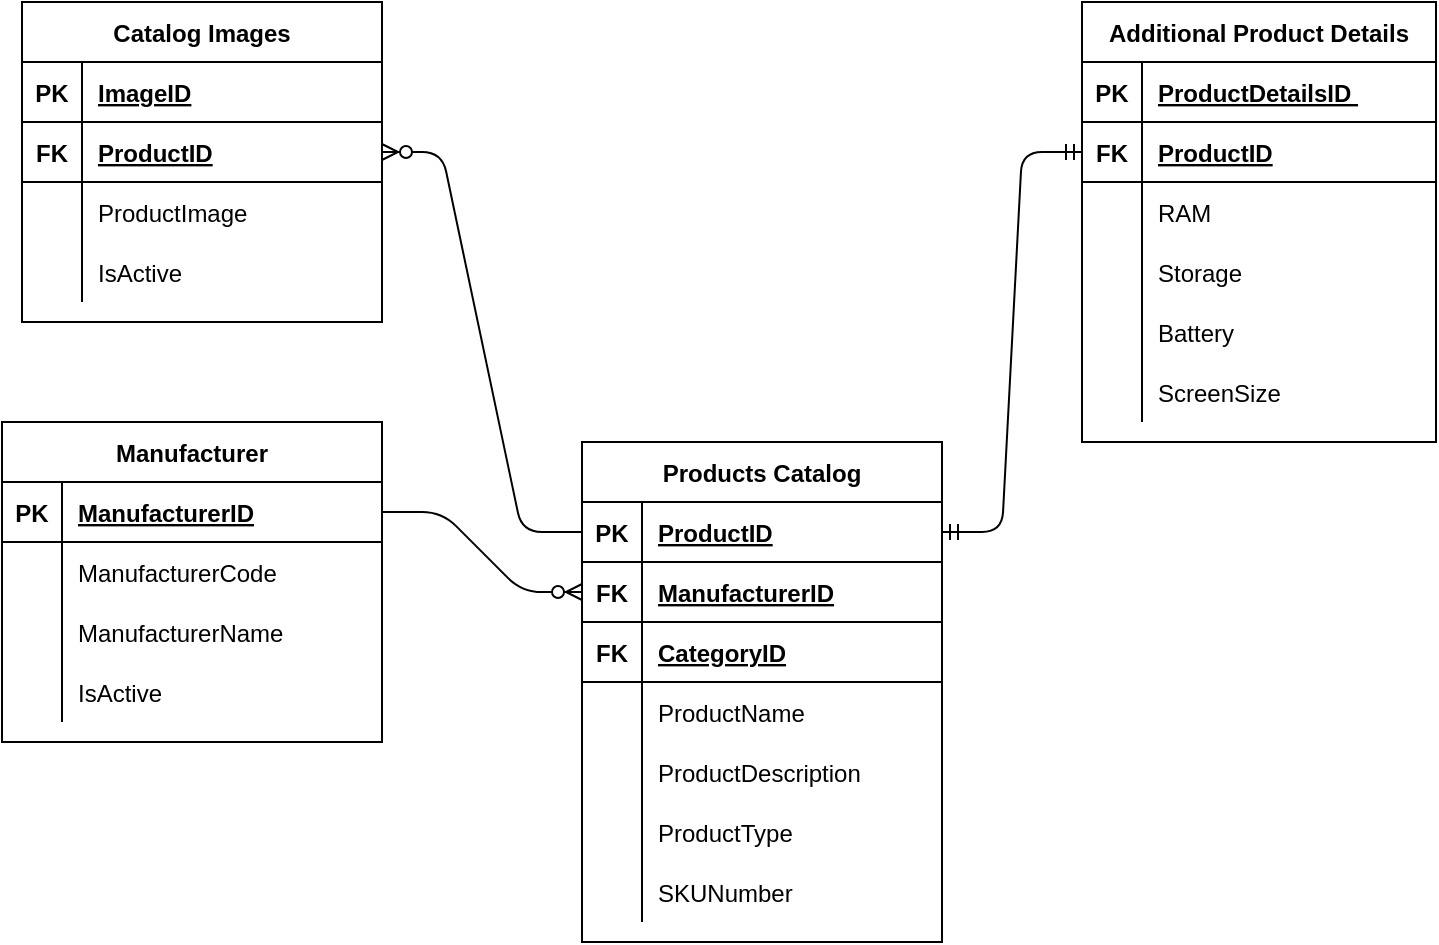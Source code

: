 <mxfile version="14.4.8" type="github">
  <diagram name="Page-1" id="efa7a0a1-bf9b-a30e-e6df-94a7791c09e9">
    <mxGraphModel dx="1460" dy="762" grid="1" gridSize="10" guides="1" tooltips="1" connect="1" arrows="1" fold="1" page="1" pageScale="1" pageWidth="826" pageHeight="1169" background="#ffffff" math="0" shadow="0">
      <root>
        <mxCell id="0" />
        <mxCell id="1" parent="0" />
        <mxCell id="um7V8yeOU8bJLNrAl1ep-114" value="Products Catalog" style="shape=table;startSize=30;container=1;collapsible=1;childLayout=tableLayout;fixedRows=1;rowLines=0;fontStyle=1;align=center;resizeLast=1;" vertex="1" parent="1">
          <mxGeometry x="330" y="250" width="180" height="250" as="geometry" />
        </mxCell>
        <mxCell id="um7V8yeOU8bJLNrAl1ep-115" value="" style="shape=partialRectangle;collapsible=0;dropTarget=0;pointerEvents=0;fillColor=none;top=0;left=0;bottom=1;right=0;points=[[0,0.5],[1,0.5]];portConstraint=eastwest;" vertex="1" parent="um7V8yeOU8bJLNrAl1ep-114">
          <mxGeometry y="30" width="180" height="30" as="geometry" />
        </mxCell>
        <mxCell id="um7V8yeOU8bJLNrAl1ep-116" value="PK" style="shape=partialRectangle;connectable=0;fillColor=none;top=0;left=0;bottom=0;right=0;fontStyle=1;overflow=hidden;" vertex="1" parent="um7V8yeOU8bJLNrAl1ep-115">
          <mxGeometry width="30" height="30" as="geometry" />
        </mxCell>
        <mxCell id="um7V8yeOU8bJLNrAl1ep-117" value="ProductID" style="shape=partialRectangle;connectable=0;fillColor=none;top=0;left=0;bottom=0;right=0;align=left;spacingLeft=6;fontStyle=5;overflow=hidden;" vertex="1" parent="um7V8yeOU8bJLNrAl1ep-115">
          <mxGeometry x="30" width="150" height="30" as="geometry" />
        </mxCell>
        <mxCell id="um7V8yeOU8bJLNrAl1ep-144" style="shape=partialRectangle;collapsible=0;dropTarget=0;pointerEvents=0;fillColor=none;top=0;left=0;bottom=1;right=0;points=[[0,0.5],[1,0.5]];portConstraint=eastwest;" vertex="1" parent="um7V8yeOU8bJLNrAl1ep-114">
          <mxGeometry y="60" width="180" height="30" as="geometry" />
        </mxCell>
        <mxCell id="um7V8yeOU8bJLNrAl1ep-145" value="FK" style="shape=partialRectangle;connectable=0;fillColor=none;top=0;left=0;bottom=0;right=0;fontStyle=1;overflow=hidden;" vertex="1" parent="um7V8yeOU8bJLNrAl1ep-144">
          <mxGeometry width="30" height="30" as="geometry" />
        </mxCell>
        <mxCell id="um7V8yeOU8bJLNrAl1ep-146" value="ManufacturerID" style="shape=partialRectangle;connectable=0;fillColor=none;top=0;left=0;bottom=0;right=0;align=left;spacingLeft=6;fontStyle=5;overflow=hidden;" vertex="1" parent="um7V8yeOU8bJLNrAl1ep-144">
          <mxGeometry x="30" width="150" height="30" as="geometry" />
        </mxCell>
        <mxCell id="um7V8yeOU8bJLNrAl1ep-141" style="shape=partialRectangle;collapsible=0;dropTarget=0;pointerEvents=0;fillColor=none;top=0;left=0;bottom=1;right=0;points=[[0,0.5],[1,0.5]];portConstraint=eastwest;" vertex="1" parent="um7V8yeOU8bJLNrAl1ep-114">
          <mxGeometry y="90" width="180" height="30" as="geometry" />
        </mxCell>
        <mxCell id="um7V8yeOU8bJLNrAl1ep-142" value="FK" style="shape=partialRectangle;connectable=0;fillColor=none;top=0;left=0;bottom=0;right=0;fontStyle=1;overflow=hidden;" vertex="1" parent="um7V8yeOU8bJLNrAl1ep-141">
          <mxGeometry width="30" height="30" as="geometry" />
        </mxCell>
        <mxCell id="um7V8yeOU8bJLNrAl1ep-143" value="CategoryID" style="shape=partialRectangle;connectable=0;fillColor=none;top=0;left=0;bottom=0;right=0;align=left;spacingLeft=6;fontStyle=5;overflow=hidden;" vertex="1" parent="um7V8yeOU8bJLNrAl1ep-141">
          <mxGeometry x="30" width="150" height="30" as="geometry" />
        </mxCell>
        <mxCell id="um7V8yeOU8bJLNrAl1ep-118" value="" style="shape=partialRectangle;collapsible=0;dropTarget=0;pointerEvents=0;fillColor=none;top=0;left=0;bottom=0;right=0;points=[[0,0.5],[1,0.5]];portConstraint=eastwest;" vertex="1" parent="um7V8yeOU8bJLNrAl1ep-114">
          <mxGeometry y="120" width="180" height="30" as="geometry" />
        </mxCell>
        <mxCell id="um7V8yeOU8bJLNrAl1ep-119" value="" style="shape=partialRectangle;connectable=0;fillColor=none;top=0;left=0;bottom=0;right=0;editable=1;overflow=hidden;" vertex="1" parent="um7V8yeOU8bJLNrAl1ep-118">
          <mxGeometry width="30" height="30" as="geometry" />
        </mxCell>
        <mxCell id="um7V8yeOU8bJLNrAl1ep-120" value="ProductName" style="shape=partialRectangle;connectable=0;fillColor=none;top=0;left=0;bottom=0;right=0;align=left;spacingLeft=6;overflow=hidden;" vertex="1" parent="um7V8yeOU8bJLNrAl1ep-118">
          <mxGeometry x="30" width="150" height="30" as="geometry" />
        </mxCell>
        <mxCell id="um7V8yeOU8bJLNrAl1ep-121" value="" style="shape=partialRectangle;collapsible=0;dropTarget=0;pointerEvents=0;fillColor=none;top=0;left=0;bottom=0;right=0;points=[[0,0.5],[1,0.5]];portConstraint=eastwest;" vertex="1" parent="um7V8yeOU8bJLNrAl1ep-114">
          <mxGeometry y="150" width="180" height="30" as="geometry" />
        </mxCell>
        <mxCell id="um7V8yeOU8bJLNrAl1ep-122" value="" style="shape=partialRectangle;connectable=0;fillColor=none;top=0;left=0;bottom=0;right=0;editable=1;overflow=hidden;" vertex="1" parent="um7V8yeOU8bJLNrAl1ep-121">
          <mxGeometry width="30" height="30" as="geometry" />
        </mxCell>
        <mxCell id="um7V8yeOU8bJLNrAl1ep-123" value="ProductDescription" style="shape=partialRectangle;connectable=0;fillColor=none;top=0;left=0;bottom=0;right=0;align=left;spacingLeft=6;overflow=hidden;" vertex="1" parent="um7V8yeOU8bJLNrAl1ep-121">
          <mxGeometry x="30" width="150" height="30" as="geometry" />
        </mxCell>
        <mxCell id="um7V8yeOU8bJLNrAl1ep-124" value="" style="shape=partialRectangle;collapsible=0;dropTarget=0;pointerEvents=0;fillColor=none;top=0;left=0;bottom=0;right=0;points=[[0,0.5],[1,0.5]];portConstraint=eastwest;" vertex="1" parent="um7V8yeOU8bJLNrAl1ep-114">
          <mxGeometry y="180" width="180" height="30" as="geometry" />
        </mxCell>
        <mxCell id="um7V8yeOU8bJLNrAl1ep-125" value="" style="shape=partialRectangle;connectable=0;fillColor=none;top=0;left=0;bottom=0;right=0;editable=1;overflow=hidden;" vertex="1" parent="um7V8yeOU8bJLNrAl1ep-124">
          <mxGeometry width="30" height="30" as="geometry" />
        </mxCell>
        <mxCell id="um7V8yeOU8bJLNrAl1ep-126" value="ProductType" style="shape=partialRectangle;connectable=0;fillColor=none;top=0;left=0;bottom=0;right=0;align=left;spacingLeft=6;overflow=hidden;" vertex="1" parent="um7V8yeOU8bJLNrAl1ep-124">
          <mxGeometry x="30" width="150" height="30" as="geometry" />
        </mxCell>
        <mxCell id="um7V8yeOU8bJLNrAl1ep-147" style="shape=partialRectangle;collapsible=0;dropTarget=0;pointerEvents=0;fillColor=none;top=0;left=0;bottom=0;right=0;points=[[0,0.5],[1,0.5]];portConstraint=eastwest;" vertex="1" parent="um7V8yeOU8bJLNrAl1ep-114">
          <mxGeometry y="210" width="180" height="30" as="geometry" />
        </mxCell>
        <mxCell id="um7V8yeOU8bJLNrAl1ep-148" style="shape=partialRectangle;connectable=0;fillColor=none;top=0;left=0;bottom=0;right=0;editable=1;overflow=hidden;" vertex="1" parent="um7V8yeOU8bJLNrAl1ep-147">
          <mxGeometry width="30" height="30" as="geometry" />
        </mxCell>
        <mxCell id="um7V8yeOU8bJLNrAl1ep-149" value="SKUNumber" style="shape=partialRectangle;connectable=0;fillColor=none;top=0;left=0;bottom=0;right=0;align=left;spacingLeft=6;overflow=hidden;" vertex="1" parent="um7V8yeOU8bJLNrAl1ep-147">
          <mxGeometry x="30" width="150" height="30" as="geometry" />
        </mxCell>
        <mxCell id="um7V8yeOU8bJLNrAl1ep-151" value="Catalog Images" style="shape=table;startSize=30;container=1;collapsible=1;childLayout=tableLayout;fixedRows=1;rowLines=0;fontStyle=1;align=center;resizeLast=1;" vertex="1" parent="1">
          <mxGeometry x="50" y="30" width="180" height="160" as="geometry" />
        </mxCell>
        <mxCell id="um7V8yeOU8bJLNrAl1ep-152" value="" style="shape=partialRectangle;collapsible=0;dropTarget=0;pointerEvents=0;fillColor=none;top=0;left=0;bottom=1;right=0;points=[[0,0.5],[1,0.5]];portConstraint=eastwest;" vertex="1" parent="um7V8yeOU8bJLNrAl1ep-151">
          <mxGeometry y="30" width="180" height="30" as="geometry" />
        </mxCell>
        <mxCell id="um7V8yeOU8bJLNrAl1ep-153" value="PK" style="shape=partialRectangle;connectable=0;fillColor=none;top=0;left=0;bottom=0;right=0;fontStyle=1;overflow=hidden;" vertex="1" parent="um7V8yeOU8bJLNrAl1ep-152">
          <mxGeometry width="30" height="30" as="geometry" />
        </mxCell>
        <mxCell id="um7V8yeOU8bJLNrAl1ep-154" value="ImageID" style="shape=partialRectangle;connectable=0;fillColor=none;top=0;left=0;bottom=0;right=0;align=left;spacingLeft=6;fontStyle=5;overflow=hidden;" vertex="1" parent="um7V8yeOU8bJLNrAl1ep-152">
          <mxGeometry x="30" width="150" height="30" as="geometry" />
        </mxCell>
        <mxCell id="um7V8yeOU8bJLNrAl1ep-167" style="shape=partialRectangle;collapsible=0;dropTarget=0;pointerEvents=0;fillColor=none;top=0;left=0;bottom=1;right=0;points=[[0,0.5],[1,0.5]];portConstraint=eastwest;" vertex="1" parent="um7V8yeOU8bJLNrAl1ep-151">
          <mxGeometry y="60" width="180" height="30" as="geometry" />
        </mxCell>
        <mxCell id="um7V8yeOU8bJLNrAl1ep-168" value="FK" style="shape=partialRectangle;connectable=0;fillColor=none;top=0;left=0;bottom=0;right=0;fontStyle=1;overflow=hidden;" vertex="1" parent="um7V8yeOU8bJLNrAl1ep-167">
          <mxGeometry width="30" height="30" as="geometry" />
        </mxCell>
        <mxCell id="um7V8yeOU8bJLNrAl1ep-169" value="ProductID" style="shape=partialRectangle;connectable=0;fillColor=none;top=0;left=0;bottom=0;right=0;align=left;spacingLeft=6;fontStyle=5;overflow=hidden;" vertex="1" parent="um7V8yeOU8bJLNrAl1ep-167">
          <mxGeometry x="30" width="150" height="30" as="geometry" />
        </mxCell>
        <mxCell id="um7V8yeOU8bJLNrAl1ep-155" value="" style="shape=partialRectangle;collapsible=0;dropTarget=0;pointerEvents=0;fillColor=none;top=0;left=0;bottom=0;right=0;points=[[0,0.5],[1,0.5]];portConstraint=eastwest;" vertex="1" parent="um7V8yeOU8bJLNrAl1ep-151">
          <mxGeometry y="90" width="180" height="30" as="geometry" />
        </mxCell>
        <mxCell id="um7V8yeOU8bJLNrAl1ep-156" value="" style="shape=partialRectangle;connectable=0;fillColor=none;top=0;left=0;bottom=0;right=0;editable=1;overflow=hidden;" vertex="1" parent="um7V8yeOU8bJLNrAl1ep-155">
          <mxGeometry width="30" height="30" as="geometry" />
        </mxCell>
        <mxCell id="um7V8yeOU8bJLNrAl1ep-157" value="ProductImage" style="shape=partialRectangle;connectable=0;fillColor=none;top=0;left=0;bottom=0;right=0;align=left;spacingLeft=6;overflow=hidden;" vertex="1" parent="um7V8yeOU8bJLNrAl1ep-155">
          <mxGeometry x="30" width="150" height="30" as="geometry" />
        </mxCell>
        <mxCell id="um7V8yeOU8bJLNrAl1ep-158" value="" style="shape=partialRectangle;collapsible=0;dropTarget=0;pointerEvents=0;fillColor=none;top=0;left=0;bottom=0;right=0;points=[[0,0.5],[1,0.5]];portConstraint=eastwest;" vertex="1" parent="um7V8yeOU8bJLNrAl1ep-151">
          <mxGeometry y="120" width="180" height="30" as="geometry" />
        </mxCell>
        <mxCell id="um7V8yeOU8bJLNrAl1ep-159" value="" style="shape=partialRectangle;connectable=0;fillColor=none;top=0;left=0;bottom=0;right=0;editable=1;overflow=hidden;" vertex="1" parent="um7V8yeOU8bJLNrAl1ep-158">
          <mxGeometry width="30" height="30" as="geometry" />
        </mxCell>
        <mxCell id="um7V8yeOU8bJLNrAl1ep-160" value="IsActive" style="shape=partialRectangle;connectable=0;fillColor=none;top=0;left=0;bottom=0;right=0;align=left;spacingLeft=6;overflow=hidden;" vertex="1" parent="um7V8yeOU8bJLNrAl1ep-158">
          <mxGeometry x="30" width="150" height="30" as="geometry" />
        </mxCell>
        <mxCell id="um7V8yeOU8bJLNrAl1ep-171" value="Manufacturer" style="shape=table;startSize=30;container=1;collapsible=1;childLayout=tableLayout;fixedRows=1;rowLines=0;fontStyle=1;align=center;resizeLast=1;" vertex="1" parent="1">
          <mxGeometry x="40" y="240" width="190" height="160" as="geometry" />
        </mxCell>
        <mxCell id="um7V8yeOU8bJLNrAl1ep-172" value="" style="shape=partialRectangle;collapsible=0;dropTarget=0;pointerEvents=0;fillColor=none;top=0;left=0;bottom=1;right=0;points=[[0,0.5],[1,0.5]];portConstraint=eastwest;" vertex="1" parent="um7V8yeOU8bJLNrAl1ep-171">
          <mxGeometry y="30" width="190" height="30" as="geometry" />
        </mxCell>
        <mxCell id="um7V8yeOU8bJLNrAl1ep-173" value="PK" style="shape=partialRectangle;connectable=0;fillColor=none;top=0;left=0;bottom=0;right=0;fontStyle=1;overflow=hidden;" vertex="1" parent="um7V8yeOU8bJLNrAl1ep-172">
          <mxGeometry width="30" height="30" as="geometry" />
        </mxCell>
        <mxCell id="um7V8yeOU8bJLNrAl1ep-174" value="ManufacturerID" style="shape=partialRectangle;connectable=0;fillColor=none;top=0;left=0;bottom=0;right=0;align=left;spacingLeft=6;fontStyle=5;overflow=hidden;" vertex="1" parent="um7V8yeOU8bJLNrAl1ep-172">
          <mxGeometry x="30" width="160" height="30" as="geometry" />
        </mxCell>
        <mxCell id="um7V8yeOU8bJLNrAl1ep-178" value="" style="shape=partialRectangle;collapsible=0;dropTarget=0;pointerEvents=0;fillColor=none;top=0;left=0;bottom=0;right=0;points=[[0,0.5],[1,0.5]];portConstraint=eastwest;" vertex="1" parent="um7V8yeOU8bJLNrAl1ep-171">
          <mxGeometry y="60" width="190" height="30" as="geometry" />
        </mxCell>
        <mxCell id="um7V8yeOU8bJLNrAl1ep-179" value="" style="shape=partialRectangle;connectable=0;fillColor=none;top=0;left=0;bottom=0;right=0;editable=1;overflow=hidden;" vertex="1" parent="um7V8yeOU8bJLNrAl1ep-178">
          <mxGeometry width="30" height="30" as="geometry" />
        </mxCell>
        <mxCell id="um7V8yeOU8bJLNrAl1ep-180" value="ManufacturerCode" style="shape=partialRectangle;connectable=0;fillColor=none;top=0;left=0;bottom=0;right=0;align=left;spacingLeft=6;overflow=hidden;" vertex="1" parent="um7V8yeOU8bJLNrAl1ep-178">
          <mxGeometry x="30" width="160" height="30" as="geometry" />
        </mxCell>
        <mxCell id="um7V8yeOU8bJLNrAl1ep-181" value="" style="shape=partialRectangle;collapsible=0;dropTarget=0;pointerEvents=0;fillColor=none;top=0;left=0;bottom=0;right=0;points=[[0,0.5],[1,0.5]];portConstraint=eastwest;" vertex="1" parent="um7V8yeOU8bJLNrAl1ep-171">
          <mxGeometry y="90" width="190" height="30" as="geometry" />
        </mxCell>
        <mxCell id="um7V8yeOU8bJLNrAl1ep-182" value="" style="shape=partialRectangle;connectable=0;fillColor=none;top=0;left=0;bottom=0;right=0;editable=1;overflow=hidden;" vertex="1" parent="um7V8yeOU8bJLNrAl1ep-181">
          <mxGeometry width="30" height="30" as="geometry" />
        </mxCell>
        <mxCell id="um7V8yeOU8bJLNrAl1ep-183" value="ManufacturerName" style="shape=partialRectangle;connectable=0;fillColor=none;top=0;left=0;bottom=0;right=0;align=left;spacingLeft=6;overflow=hidden;" vertex="1" parent="um7V8yeOU8bJLNrAl1ep-181">
          <mxGeometry x="30" width="160" height="30" as="geometry" />
        </mxCell>
        <mxCell id="um7V8yeOU8bJLNrAl1ep-187" style="shape=partialRectangle;collapsible=0;dropTarget=0;pointerEvents=0;fillColor=none;top=0;left=0;bottom=0;right=0;points=[[0,0.5],[1,0.5]];portConstraint=eastwest;" vertex="1" parent="um7V8yeOU8bJLNrAl1ep-171">
          <mxGeometry y="120" width="190" height="30" as="geometry" />
        </mxCell>
        <mxCell id="um7V8yeOU8bJLNrAl1ep-188" style="shape=partialRectangle;connectable=0;fillColor=none;top=0;left=0;bottom=0;right=0;editable=1;overflow=hidden;" vertex="1" parent="um7V8yeOU8bJLNrAl1ep-187">
          <mxGeometry width="30" height="30" as="geometry" />
        </mxCell>
        <mxCell id="um7V8yeOU8bJLNrAl1ep-189" value="IsActive" style="shape=partialRectangle;connectable=0;fillColor=none;top=0;left=0;bottom=0;right=0;align=left;spacingLeft=6;overflow=hidden;" vertex="1" parent="um7V8yeOU8bJLNrAl1ep-187">
          <mxGeometry x="30" width="160" height="30" as="geometry" />
        </mxCell>
        <mxCell id="um7V8yeOU8bJLNrAl1ep-191" value="" style="edgeStyle=entityRelationEdgeStyle;fontSize=12;html=1;endArrow=ERzeroToMany;endFill=1;exitX=0;exitY=0.5;exitDx=0;exitDy=0;entryX=1;entryY=0.5;entryDx=0;entryDy=0;" edge="1" parent="1" source="um7V8yeOU8bJLNrAl1ep-115" target="um7V8yeOU8bJLNrAl1ep-167">
          <mxGeometry width="100" height="100" relative="1" as="geometry">
            <mxPoint x="480" y="440" as="sourcePoint" />
            <mxPoint x="270" y="200" as="targetPoint" />
          </mxGeometry>
        </mxCell>
        <mxCell id="um7V8yeOU8bJLNrAl1ep-193" value="" style="edgeStyle=entityRelationEdgeStyle;fontSize=12;html=1;endArrow=ERzeroToMany;endFill=1;entryX=0;entryY=0.5;entryDx=0;entryDy=0;" edge="1" parent="1" source="um7V8yeOU8bJLNrAl1ep-172" target="um7V8yeOU8bJLNrAl1ep-144">
          <mxGeometry width="100" height="100" relative="1" as="geometry">
            <mxPoint x="263" y="285" as="sourcePoint" />
            <mxPoint x="303" y="115" as="targetPoint" />
          </mxGeometry>
        </mxCell>
        <mxCell id="um7V8yeOU8bJLNrAl1ep-194" value="Additional Product Details" style="shape=table;startSize=30;container=1;collapsible=1;childLayout=tableLayout;fixedRows=1;rowLines=0;fontStyle=1;align=center;resizeLast=1;" vertex="1" parent="1">
          <mxGeometry x="580" y="30" width="177" height="220" as="geometry" />
        </mxCell>
        <mxCell id="um7V8yeOU8bJLNrAl1ep-195" value="" style="shape=partialRectangle;collapsible=0;dropTarget=0;pointerEvents=0;fillColor=none;top=0;left=0;bottom=1;right=0;points=[[0,0.5],[1,0.5]];portConstraint=eastwest;" vertex="1" parent="um7V8yeOU8bJLNrAl1ep-194">
          <mxGeometry y="30" width="177" height="30" as="geometry" />
        </mxCell>
        <mxCell id="um7V8yeOU8bJLNrAl1ep-196" value="PK" style="shape=partialRectangle;connectable=0;fillColor=none;top=0;left=0;bottom=0;right=0;fontStyle=1;overflow=hidden;" vertex="1" parent="um7V8yeOU8bJLNrAl1ep-195">
          <mxGeometry width="30" height="30" as="geometry" />
        </mxCell>
        <mxCell id="um7V8yeOU8bJLNrAl1ep-197" value="ProductDetailsID " style="shape=partialRectangle;connectable=0;fillColor=none;top=0;left=0;bottom=0;right=0;align=left;spacingLeft=6;fontStyle=5;overflow=hidden;" vertex="1" parent="um7V8yeOU8bJLNrAl1ep-195">
          <mxGeometry x="30" width="147" height="30" as="geometry" />
        </mxCell>
        <mxCell id="um7V8yeOU8bJLNrAl1ep-207" style="shape=partialRectangle;collapsible=0;dropTarget=0;pointerEvents=0;fillColor=none;top=0;left=0;bottom=1;right=0;points=[[0,0.5],[1,0.5]];portConstraint=eastwest;" vertex="1" parent="um7V8yeOU8bJLNrAl1ep-194">
          <mxGeometry y="60" width="177" height="30" as="geometry" />
        </mxCell>
        <mxCell id="um7V8yeOU8bJLNrAl1ep-208" value="FK" style="shape=partialRectangle;connectable=0;fillColor=none;top=0;left=0;bottom=0;right=0;fontStyle=1;overflow=hidden;" vertex="1" parent="um7V8yeOU8bJLNrAl1ep-207">
          <mxGeometry width="30" height="30" as="geometry" />
        </mxCell>
        <mxCell id="um7V8yeOU8bJLNrAl1ep-209" value="ProductID" style="shape=partialRectangle;connectable=0;fillColor=none;top=0;left=0;bottom=0;right=0;align=left;spacingLeft=6;fontStyle=5;overflow=hidden;" vertex="1" parent="um7V8yeOU8bJLNrAl1ep-207">
          <mxGeometry x="30" width="147" height="30" as="geometry" />
        </mxCell>
        <mxCell id="um7V8yeOU8bJLNrAl1ep-198" value="" style="shape=partialRectangle;collapsible=0;dropTarget=0;pointerEvents=0;fillColor=none;top=0;left=0;bottom=0;right=0;points=[[0,0.5],[1,0.5]];portConstraint=eastwest;" vertex="1" parent="um7V8yeOU8bJLNrAl1ep-194">
          <mxGeometry y="90" width="177" height="30" as="geometry" />
        </mxCell>
        <mxCell id="um7V8yeOU8bJLNrAl1ep-199" value="" style="shape=partialRectangle;connectable=0;fillColor=none;top=0;left=0;bottom=0;right=0;editable=1;overflow=hidden;" vertex="1" parent="um7V8yeOU8bJLNrAl1ep-198">
          <mxGeometry width="30" height="30" as="geometry" />
        </mxCell>
        <mxCell id="um7V8yeOU8bJLNrAl1ep-200" value="RAM" style="shape=partialRectangle;connectable=0;fillColor=none;top=0;left=0;bottom=0;right=0;align=left;spacingLeft=6;overflow=hidden;" vertex="1" parent="um7V8yeOU8bJLNrAl1ep-198">
          <mxGeometry x="30" width="147" height="30" as="geometry" />
        </mxCell>
        <mxCell id="um7V8yeOU8bJLNrAl1ep-201" value="" style="shape=partialRectangle;collapsible=0;dropTarget=0;pointerEvents=0;fillColor=none;top=0;left=0;bottom=0;right=0;points=[[0,0.5],[1,0.5]];portConstraint=eastwest;" vertex="1" parent="um7V8yeOU8bJLNrAl1ep-194">
          <mxGeometry y="120" width="177" height="30" as="geometry" />
        </mxCell>
        <mxCell id="um7V8yeOU8bJLNrAl1ep-202" value="" style="shape=partialRectangle;connectable=0;fillColor=none;top=0;left=0;bottom=0;right=0;editable=1;overflow=hidden;" vertex="1" parent="um7V8yeOU8bJLNrAl1ep-201">
          <mxGeometry width="30" height="30" as="geometry" />
        </mxCell>
        <mxCell id="um7V8yeOU8bJLNrAl1ep-203" value="Storage" style="shape=partialRectangle;connectable=0;fillColor=none;top=0;left=0;bottom=0;right=0;align=left;spacingLeft=6;overflow=hidden;" vertex="1" parent="um7V8yeOU8bJLNrAl1ep-201">
          <mxGeometry x="30" width="147" height="30" as="geometry" />
        </mxCell>
        <mxCell id="um7V8yeOU8bJLNrAl1ep-204" style="shape=partialRectangle;collapsible=0;dropTarget=0;pointerEvents=0;fillColor=none;top=0;left=0;bottom=0;right=0;points=[[0,0.5],[1,0.5]];portConstraint=eastwest;" vertex="1" parent="um7V8yeOU8bJLNrAl1ep-194">
          <mxGeometry y="150" width="177" height="30" as="geometry" />
        </mxCell>
        <mxCell id="um7V8yeOU8bJLNrAl1ep-205" style="shape=partialRectangle;connectable=0;fillColor=none;top=0;left=0;bottom=0;right=0;editable=1;overflow=hidden;" vertex="1" parent="um7V8yeOU8bJLNrAl1ep-204">
          <mxGeometry width="30" height="30" as="geometry" />
        </mxCell>
        <mxCell id="um7V8yeOU8bJLNrAl1ep-206" value="Battery" style="shape=partialRectangle;connectable=0;fillColor=none;top=0;left=0;bottom=0;right=0;align=left;spacingLeft=6;overflow=hidden;" vertex="1" parent="um7V8yeOU8bJLNrAl1ep-204">
          <mxGeometry x="30" width="147" height="30" as="geometry" />
        </mxCell>
        <mxCell id="um7V8yeOU8bJLNrAl1ep-213" style="shape=partialRectangle;collapsible=0;dropTarget=0;pointerEvents=0;fillColor=none;top=0;left=0;bottom=0;right=0;points=[[0,0.5],[1,0.5]];portConstraint=eastwest;" vertex="1" parent="um7V8yeOU8bJLNrAl1ep-194">
          <mxGeometry y="180" width="177" height="30" as="geometry" />
        </mxCell>
        <mxCell id="um7V8yeOU8bJLNrAl1ep-214" style="shape=partialRectangle;connectable=0;fillColor=none;top=0;left=0;bottom=0;right=0;editable=1;overflow=hidden;" vertex="1" parent="um7V8yeOU8bJLNrAl1ep-213">
          <mxGeometry width="30" height="30" as="geometry" />
        </mxCell>
        <mxCell id="um7V8yeOU8bJLNrAl1ep-215" value="ScreenSize" style="shape=partialRectangle;connectable=0;fillColor=none;top=0;left=0;bottom=0;right=0;align=left;spacingLeft=6;overflow=hidden;" vertex="1" parent="um7V8yeOU8bJLNrAl1ep-213">
          <mxGeometry x="30" width="147" height="30" as="geometry" />
        </mxCell>
        <mxCell id="um7V8yeOU8bJLNrAl1ep-211" value="" style="edgeStyle=entityRelationEdgeStyle;fontSize=12;html=1;endArrow=ERmandOne;startArrow=ERmandOne;entryX=0;entryY=0.5;entryDx=0;entryDy=0;exitX=1;exitY=0.5;exitDx=0;exitDy=0;" edge="1" parent="1" source="um7V8yeOU8bJLNrAl1ep-115" target="um7V8yeOU8bJLNrAl1ep-207">
          <mxGeometry width="100" height="100" relative="1" as="geometry">
            <mxPoint x="308" y="295" as="sourcePoint" />
            <mxPoint x="318" y="95" as="targetPoint" />
          </mxGeometry>
        </mxCell>
      </root>
    </mxGraphModel>
  </diagram>
</mxfile>
